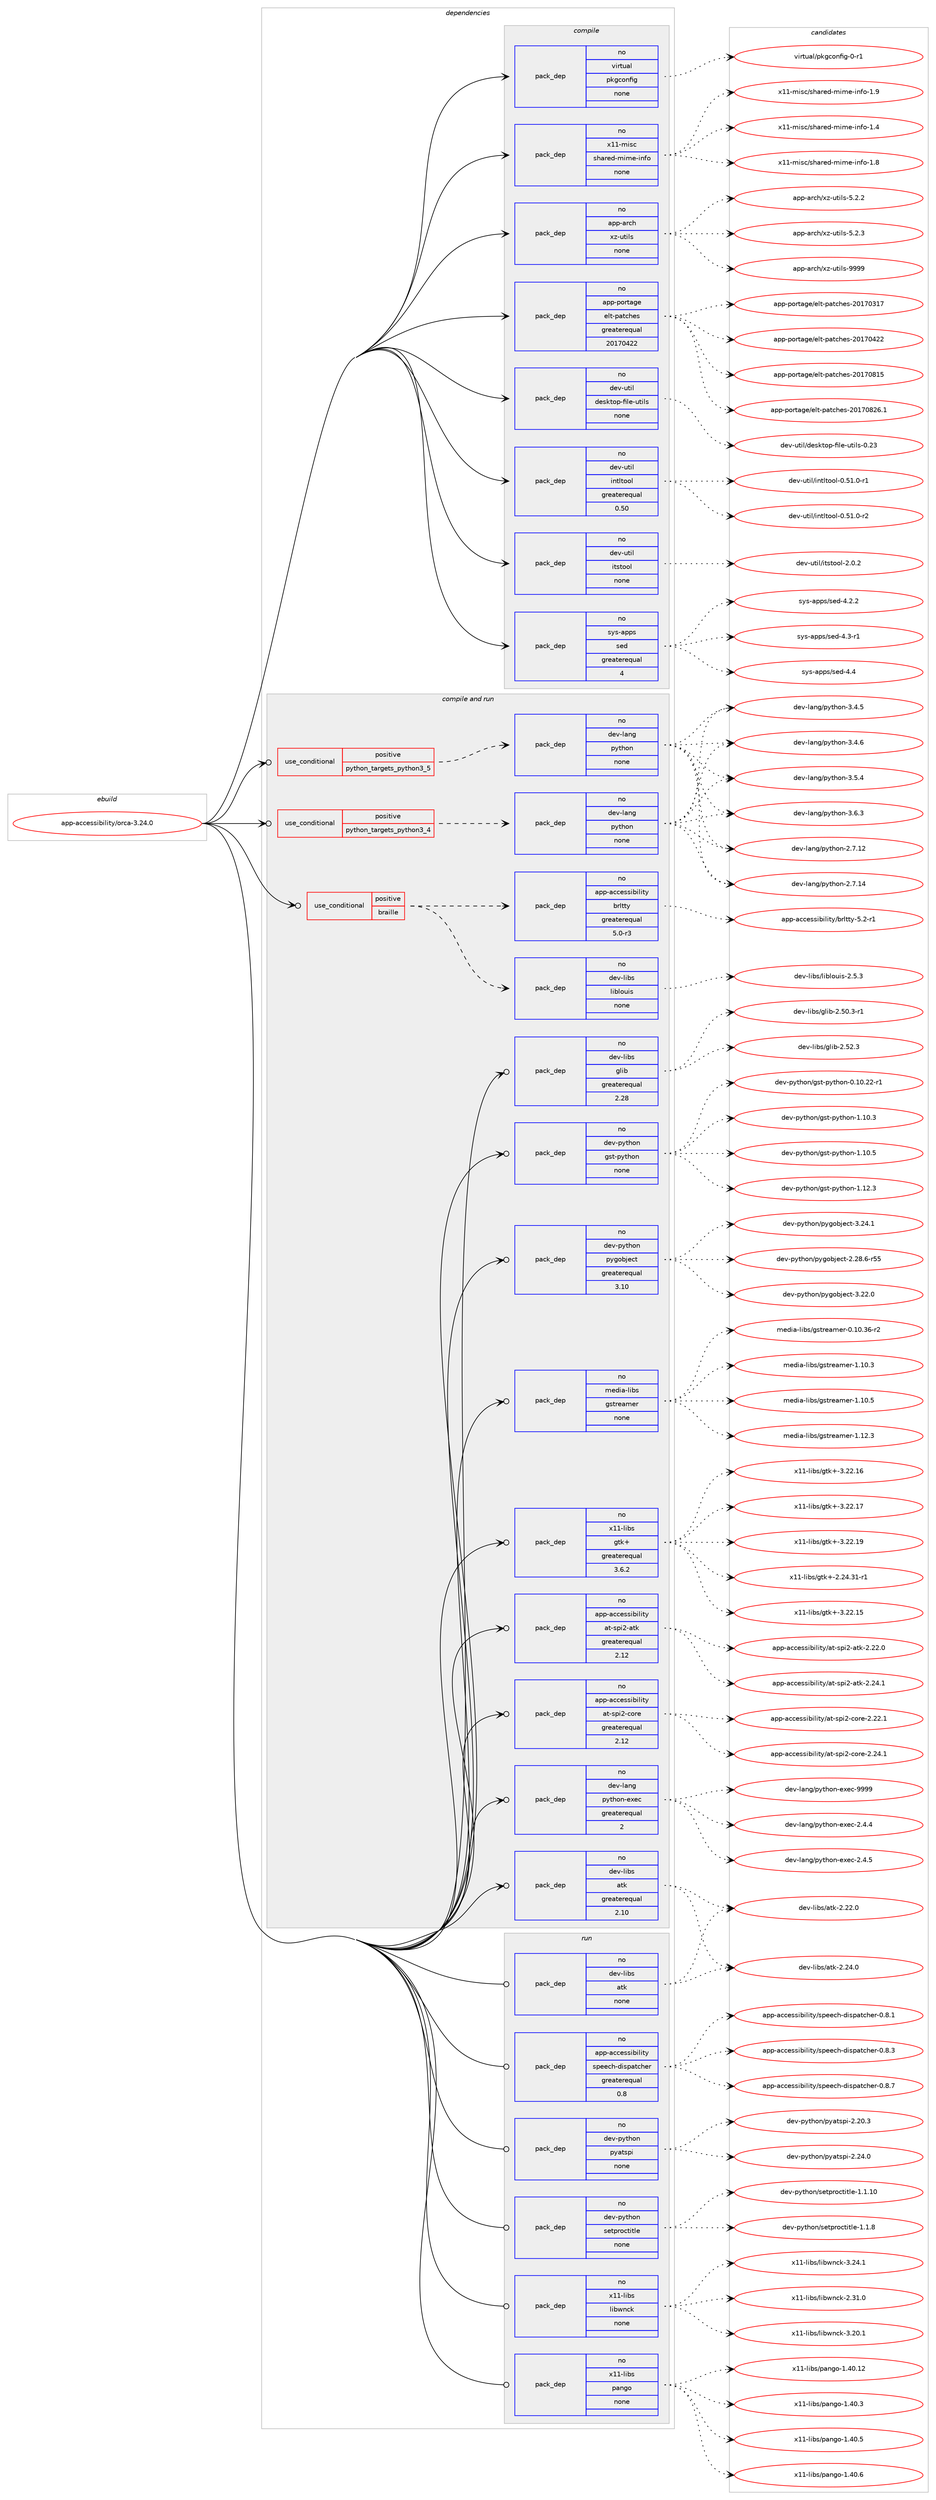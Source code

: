 digraph prolog {

# *************
# Graph options
# *************

newrank=true;
concentrate=true;
compound=true;
graph [rankdir=LR,fontname=Helvetica,fontsize=10,ranksep=1.5];#, ranksep=2.5, nodesep=0.2];
edge  [arrowhead=vee];
node  [fontname=Helvetica,fontsize=10];

# **********
# The ebuild
# **********

subgraph cluster_leftcol {
color=gray;
rank=same;
label=<<i>ebuild</i>>;
id [label="app-accessibility/orca-3.24.0", color=red, width=4, href="../app-accessibility/orca-3.24.0.svg"];
}

# ****************
# The dependencies
# ****************

subgraph cluster_midcol {
color=gray;
label=<<i>dependencies</i>>;
subgraph cluster_compile {
fillcolor="#eeeeee";
style=filled;
label=<<i>compile</i>>;
subgraph pack275 {
dependency342 [label=<<TABLE BORDER="0" CELLBORDER="1" CELLSPACING="0" CELLPADDING="4" WIDTH="220"><TR><TD ROWSPAN="6" CELLPADDING="30">pack_dep</TD></TR><TR><TD WIDTH="110">no</TD></TR><TR><TD>app-arch</TD></TR><TR><TD>xz-utils</TD></TR><TR><TD>none</TD></TR><TR><TD></TD></TR></TABLE>>, shape=none, color=blue];
}
id:e -> dependency342:w [weight=20,style="solid",arrowhead="vee"];
subgraph pack276 {
dependency343 [label=<<TABLE BORDER="0" CELLBORDER="1" CELLSPACING="0" CELLPADDING="4" WIDTH="220"><TR><TD ROWSPAN="6" CELLPADDING="30">pack_dep</TD></TR><TR><TD WIDTH="110">no</TD></TR><TR><TD>app-portage</TD></TR><TR><TD>elt-patches</TD></TR><TR><TD>greaterequal</TD></TR><TR><TD>20170422</TD></TR></TABLE>>, shape=none, color=blue];
}
id:e -> dependency343:w [weight=20,style="solid",arrowhead="vee"];
subgraph pack277 {
dependency344 [label=<<TABLE BORDER="0" CELLBORDER="1" CELLSPACING="0" CELLPADDING="4" WIDTH="220"><TR><TD ROWSPAN="6" CELLPADDING="30">pack_dep</TD></TR><TR><TD WIDTH="110">no</TD></TR><TR><TD>dev-util</TD></TR><TR><TD>desktop-file-utils</TD></TR><TR><TD>none</TD></TR><TR><TD></TD></TR></TABLE>>, shape=none, color=blue];
}
id:e -> dependency344:w [weight=20,style="solid",arrowhead="vee"];
subgraph pack278 {
dependency345 [label=<<TABLE BORDER="0" CELLBORDER="1" CELLSPACING="0" CELLPADDING="4" WIDTH="220"><TR><TD ROWSPAN="6" CELLPADDING="30">pack_dep</TD></TR><TR><TD WIDTH="110">no</TD></TR><TR><TD>dev-util</TD></TR><TR><TD>intltool</TD></TR><TR><TD>greaterequal</TD></TR><TR><TD>0.50</TD></TR></TABLE>>, shape=none, color=blue];
}
id:e -> dependency345:w [weight=20,style="solid",arrowhead="vee"];
subgraph pack279 {
dependency346 [label=<<TABLE BORDER="0" CELLBORDER="1" CELLSPACING="0" CELLPADDING="4" WIDTH="220"><TR><TD ROWSPAN="6" CELLPADDING="30">pack_dep</TD></TR><TR><TD WIDTH="110">no</TD></TR><TR><TD>dev-util</TD></TR><TR><TD>itstool</TD></TR><TR><TD>none</TD></TR><TR><TD></TD></TR></TABLE>>, shape=none, color=blue];
}
id:e -> dependency346:w [weight=20,style="solid",arrowhead="vee"];
subgraph pack280 {
dependency347 [label=<<TABLE BORDER="0" CELLBORDER="1" CELLSPACING="0" CELLPADDING="4" WIDTH="220"><TR><TD ROWSPAN="6" CELLPADDING="30">pack_dep</TD></TR><TR><TD WIDTH="110">no</TD></TR><TR><TD>sys-apps</TD></TR><TR><TD>sed</TD></TR><TR><TD>greaterequal</TD></TR><TR><TD>4</TD></TR></TABLE>>, shape=none, color=blue];
}
id:e -> dependency347:w [weight=20,style="solid",arrowhead="vee"];
subgraph pack281 {
dependency348 [label=<<TABLE BORDER="0" CELLBORDER="1" CELLSPACING="0" CELLPADDING="4" WIDTH="220"><TR><TD ROWSPAN="6" CELLPADDING="30">pack_dep</TD></TR><TR><TD WIDTH="110">no</TD></TR><TR><TD>virtual</TD></TR><TR><TD>pkgconfig</TD></TR><TR><TD>none</TD></TR><TR><TD></TD></TR></TABLE>>, shape=none, color=blue];
}
id:e -> dependency348:w [weight=20,style="solid",arrowhead="vee"];
subgraph pack282 {
dependency349 [label=<<TABLE BORDER="0" CELLBORDER="1" CELLSPACING="0" CELLPADDING="4" WIDTH="220"><TR><TD ROWSPAN="6" CELLPADDING="30">pack_dep</TD></TR><TR><TD WIDTH="110">no</TD></TR><TR><TD>x11-misc</TD></TR><TR><TD>shared-mime-info</TD></TR><TR><TD>none</TD></TR><TR><TD></TD></TR></TABLE>>, shape=none, color=blue];
}
id:e -> dependency349:w [weight=20,style="solid",arrowhead="vee"];
}
subgraph cluster_compileandrun {
fillcolor="#eeeeee";
style=filled;
label=<<i>compile and run</i>>;
subgraph cond61 {
dependency350 [label=<<TABLE BORDER="0" CELLBORDER="1" CELLSPACING="0" CELLPADDING="4"><TR><TD ROWSPAN="3" CELLPADDING="10">use_conditional</TD></TR><TR><TD>positive</TD></TR><TR><TD>braille</TD></TR></TABLE>>, shape=none, color=red];
subgraph pack283 {
dependency351 [label=<<TABLE BORDER="0" CELLBORDER="1" CELLSPACING="0" CELLPADDING="4" WIDTH="220"><TR><TD ROWSPAN="6" CELLPADDING="30">pack_dep</TD></TR><TR><TD WIDTH="110">no</TD></TR><TR><TD>app-accessibility</TD></TR><TR><TD>brltty</TD></TR><TR><TD>greaterequal</TD></TR><TR><TD>5.0-r3</TD></TR></TABLE>>, shape=none, color=blue];
}
dependency350:e -> dependency351:w [weight=20,style="dashed",arrowhead="vee"];
subgraph pack284 {
dependency352 [label=<<TABLE BORDER="0" CELLBORDER="1" CELLSPACING="0" CELLPADDING="4" WIDTH="220"><TR><TD ROWSPAN="6" CELLPADDING="30">pack_dep</TD></TR><TR><TD WIDTH="110">no</TD></TR><TR><TD>dev-libs</TD></TR><TR><TD>liblouis</TD></TR><TR><TD>none</TD></TR><TR><TD></TD></TR></TABLE>>, shape=none, color=blue];
}
dependency350:e -> dependency352:w [weight=20,style="dashed",arrowhead="vee"];
}
id:e -> dependency350:w [weight=20,style="solid",arrowhead="odotvee"];
subgraph cond62 {
dependency353 [label=<<TABLE BORDER="0" CELLBORDER="1" CELLSPACING="0" CELLPADDING="4"><TR><TD ROWSPAN="3" CELLPADDING="10">use_conditional</TD></TR><TR><TD>positive</TD></TR><TR><TD>python_targets_python3_4</TD></TR></TABLE>>, shape=none, color=red];
subgraph pack285 {
dependency354 [label=<<TABLE BORDER="0" CELLBORDER="1" CELLSPACING="0" CELLPADDING="4" WIDTH="220"><TR><TD ROWSPAN="6" CELLPADDING="30">pack_dep</TD></TR><TR><TD WIDTH="110">no</TD></TR><TR><TD>dev-lang</TD></TR><TR><TD>python</TD></TR><TR><TD>none</TD></TR><TR><TD></TD></TR></TABLE>>, shape=none, color=blue];
}
dependency353:e -> dependency354:w [weight=20,style="dashed",arrowhead="vee"];
}
id:e -> dependency353:w [weight=20,style="solid",arrowhead="odotvee"];
subgraph cond63 {
dependency355 [label=<<TABLE BORDER="0" CELLBORDER="1" CELLSPACING="0" CELLPADDING="4"><TR><TD ROWSPAN="3" CELLPADDING="10">use_conditional</TD></TR><TR><TD>positive</TD></TR><TR><TD>python_targets_python3_5</TD></TR></TABLE>>, shape=none, color=red];
subgraph pack286 {
dependency356 [label=<<TABLE BORDER="0" CELLBORDER="1" CELLSPACING="0" CELLPADDING="4" WIDTH="220"><TR><TD ROWSPAN="6" CELLPADDING="30">pack_dep</TD></TR><TR><TD WIDTH="110">no</TD></TR><TR><TD>dev-lang</TD></TR><TR><TD>python</TD></TR><TR><TD>none</TD></TR><TR><TD></TD></TR></TABLE>>, shape=none, color=blue];
}
dependency355:e -> dependency356:w [weight=20,style="dashed",arrowhead="vee"];
}
id:e -> dependency355:w [weight=20,style="solid",arrowhead="odotvee"];
subgraph pack287 {
dependency357 [label=<<TABLE BORDER="0" CELLBORDER="1" CELLSPACING="0" CELLPADDING="4" WIDTH="220"><TR><TD ROWSPAN="6" CELLPADDING="30">pack_dep</TD></TR><TR><TD WIDTH="110">no</TD></TR><TR><TD>app-accessibility</TD></TR><TR><TD>at-spi2-atk</TD></TR><TR><TD>greaterequal</TD></TR><TR><TD>2.12</TD></TR></TABLE>>, shape=none, color=blue];
}
id:e -> dependency357:w [weight=20,style="solid",arrowhead="odotvee"];
subgraph pack288 {
dependency358 [label=<<TABLE BORDER="0" CELLBORDER="1" CELLSPACING="0" CELLPADDING="4" WIDTH="220"><TR><TD ROWSPAN="6" CELLPADDING="30">pack_dep</TD></TR><TR><TD WIDTH="110">no</TD></TR><TR><TD>app-accessibility</TD></TR><TR><TD>at-spi2-core</TD></TR><TR><TD>greaterequal</TD></TR><TR><TD>2.12</TD></TR></TABLE>>, shape=none, color=blue];
}
id:e -> dependency358:w [weight=20,style="solid",arrowhead="odotvee"];
subgraph pack289 {
dependency359 [label=<<TABLE BORDER="0" CELLBORDER="1" CELLSPACING="0" CELLPADDING="4" WIDTH="220"><TR><TD ROWSPAN="6" CELLPADDING="30">pack_dep</TD></TR><TR><TD WIDTH="110">no</TD></TR><TR><TD>dev-lang</TD></TR><TR><TD>python-exec</TD></TR><TR><TD>greaterequal</TD></TR><TR><TD>2</TD></TR></TABLE>>, shape=none, color=blue];
}
id:e -> dependency359:w [weight=20,style="solid",arrowhead="odotvee"];
subgraph pack290 {
dependency360 [label=<<TABLE BORDER="0" CELLBORDER="1" CELLSPACING="0" CELLPADDING="4" WIDTH="220"><TR><TD ROWSPAN="6" CELLPADDING="30">pack_dep</TD></TR><TR><TD WIDTH="110">no</TD></TR><TR><TD>dev-libs</TD></TR><TR><TD>atk</TD></TR><TR><TD>greaterequal</TD></TR><TR><TD>2.10</TD></TR></TABLE>>, shape=none, color=blue];
}
id:e -> dependency360:w [weight=20,style="solid",arrowhead="odotvee"];
subgraph pack291 {
dependency361 [label=<<TABLE BORDER="0" CELLBORDER="1" CELLSPACING="0" CELLPADDING="4" WIDTH="220"><TR><TD ROWSPAN="6" CELLPADDING="30">pack_dep</TD></TR><TR><TD WIDTH="110">no</TD></TR><TR><TD>dev-libs</TD></TR><TR><TD>glib</TD></TR><TR><TD>greaterequal</TD></TR><TR><TD>2.28</TD></TR></TABLE>>, shape=none, color=blue];
}
id:e -> dependency361:w [weight=20,style="solid",arrowhead="odotvee"];
subgraph pack292 {
dependency362 [label=<<TABLE BORDER="0" CELLBORDER="1" CELLSPACING="0" CELLPADDING="4" WIDTH="220"><TR><TD ROWSPAN="6" CELLPADDING="30">pack_dep</TD></TR><TR><TD WIDTH="110">no</TD></TR><TR><TD>dev-python</TD></TR><TR><TD>gst-python</TD></TR><TR><TD>none</TD></TR><TR><TD></TD></TR></TABLE>>, shape=none, color=blue];
}
id:e -> dependency362:w [weight=20,style="solid",arrowhead="odotvee"];
subgraph pack293 {
dependency363 [label=<<TABLE BORDER="0" CELLBORDER="1" CELLSPACING="0" CELLPADDING="4" WIDTH="220"><TR><TD ROWSPAN="6" CELLPADDING="30">pack_dep</TD></TR><TR><TD WIDTH="110">no</TD></TR><TR><TD>dev-python</TD></TR><TR><TD>pygobject</TD></TR><TR><TD>greaterequal</TD></TR><TR><TD>3.10</TD></TR></TABLE>>, shape=none, color=blue];
}
id:e -> dependency363:w [weight=20,style="solid",arrowhead="odotvee"];
subgraph pack294 {
dependency364 [label=<<TABLE BORDER="0" CELLBORDER="1" CELLSPACING="0" CELLPADDING="4" WIDTH="220"><TR><TD ROWSPAN="6" CELLPADDING="30">pack_dep</TD></TR><TR><TD WIDTH="110">no</TD></TR><TR><TD>media-libs</TD></TR><TR><TD>gstreamer</TD></TR><TR><TD>none</TD></TR><TR><TD></TD></TR></TABLE>>, shape=none, color=blue];
}
id:e -> dependency364:w [weight=20,style="solid",arrowhead="odotvee"];
subgraph pack295 {
dependency365 [label=<<TABLE BORDER="0" CELLBORDER="1" CELLSPACING="0" CELLPADDING="4" WIDTH="220"><TR><TD ROWSPAN="6" CELLPADDING="30">pack_dep</TD></TR><TR><TD WIDTH="110">no</TD></TR><TR><TD>x11-libs</TD></TR><TR><TD>gtk+</TD></TR><TR><TD>greaterequal</TD></TR><TR><TD>3.6.2</TD></TR></TABLE>>, shape=none, color=blue];
}
id:e -> dependency365:w [weight=20,style="solid",arrowhead="odotvee"];
}
subgraph cluster_run {
fillcolor="#eeeeee";
style=filled;
label=<<i>run</i>>;
subgraph pack296 {
dependency366 [label=<<TABLE BORDER="0" CELLBORDER="1" CELLSPACING="0" CELLPADDING="4" WIDTH="220"><TR><TD ROWSPAN="6" CELLPADDING="30">pack_dep</TD></TR><TR><TD WIDTH="110">no</TD></TR><TR><TD>app-accessibility</TD></TR><TR><TD>speech-dispatcher</TD></TR><TR><TD>greaterequal</TD></TR><TR><TD>0.8</TD></TR></TABLE>>, shape=none, color=blue];
}
id:e -> dependency366:w [weight=20,style="solid",arrowhead="odot"];
subgraph pack297 {
dependency367 [label=<<TABLE BORDER="0" CELLBORDER="1" CELLSPACING="0" CELLPADDING="4" WIDTH="220"><TR><TD ROWSPAN="6" CELLPADDING="30">pack_dep</TD></TR><TR><TD WIDTH="110">no</TD></TR><TR><TD>dev-libs</TD></TR><TR><TD>atk</TD></TR><TR><TD>none</TD></TR><TR><TD></TD></TR></TABLE>>, shape=none, color=blue];
}
id:e -> dependency367:w [weight=20,style="solid",arrowhead="odot"];
subgraph pack298 {
dependency368 [label=<<TABLE BORDER="0" CELLBORDER="1" CELLSPACING="0" CELLPADDING="4" WIDTH="220"><TR><TD ROWSPAN="6" CELLPADDING="30">pack_dep</TD></TR><TR><TD WIDTH="110">no</TD></TR><TR><TD>dev-python</TD></TR><TR><TD>pyatspi</TD></TR><TR><TD>none</TD></TR><TR><TD></TD></TR></TABLE>>, shape=none, color=blue];
}
id:e -> dependency368:w [weight=20,style="solid",arrowhead="odot"];
subgraph pack299 {
dependency369 [label=<<TABLE BORDER="0" CELLBORDER="1" CELLSPACING="0" CELLPADDING="4" WIDTH="220"><TR><TD ROWSPAN="6" CELLPADDING="30">pack_dep</TD></TR><TR><TD WIDTH="110">no</TD></TR><TR><TD>dev-python</TD></TR><TR><TD>setproctitle</TD></TR><TR><TD>none</TD></TR><TR><TD></TD></TR></TABLE>>, shape=none, color=blue];
}
id:e -> dependency369:w [weight=20,style="solid",arrowhead="odot"];
subgraph pack300 {
dependency370 [label=<<TABLE BORDER="0" CELLBORDER="1" CELLSPACING="0" CELLPADDING="4" WIDTH="220"><TR><TD ROWSPAN="6" CELLPADDING="30">pack_dep</TD></TR><TR><TD WIDTH="110">no</TD></TR><TR><TD>x11-libs</TD></TR><TR><TD>libwnck</TD></TR><TR><TD>none</TD></TR><TR><TD></TD></TR></TABLE>>, shape=none, color=blue];
}
id:e -> dependency370:w [weight=20,style="solid",arrowhead="odot"];
subgraph pack301 {
dependency371 [label=<<TABLE BORDER="0" CELLBORDER="1" CELLSPACING="0" CELLPADDING="4" WIDTH="220"><TR><TD ROWSPAN="6" CELLPADDING="30">pack_dep</TD></TR><TR><TD WIDTH="110">no</TD></TR><TR><TD>x11-libs</TD></TR><TR><TD>pango</TD></TR><TR><TD>none</TD></TR><TR><TD></TD></TR></TABLE>>, shape=none, color=blue];
}
id:e -> dependency371:w [weight=20,style="solid",arrowhead="odot"];
}
}

# **************
# The candidates
# **************

subgraph cluster_choices {
rank=same;
color=gray;
label=<<i>candidates</i>>;

subgraph choice275 {
color=black;
nodesep=1;
choice971121124597114991044712012245117116105108115455346504650 [label="app-arch/xz-utils-5.2.2", color=red, width=4,href="../app-arch/xz-utils-5.2.2.svg"];
choice971121124597114991044712012245117116105108115455346504651 [label="app-arch/xz-utils-5.2.3", color=red, width=4,href="../app-arch/xz-utils-5.2.3.svg"];
choice9711211245971149910447120122451171161051081154557575757 [label="app-arch/xz-utils-9999", color=red, width=4,href="../app-arch/xz-utils-9999.svg"];
dependency342:e -> choice971121124597114991044712012245117116105108115455346504650:w [style=dotted,weight="100"];
dependency342:e -> choice971121124597114991044712012245117116105108115455346504651:w [style=dotted,weight="100"];
dependency342:e -> choice9711211245971149910447120122451171161051081154557575757:w [style=dotted,weight="100"];
}
subgraph choice276 {
color=black;
nodesep=1;
choice97112112451121111141169710310147101108116451129711699104101115455048495548514955 [label="app-portage/elt-patches-20170317", color=red, width=4,href="../app-portage/elt-patches-20170317.svg"];
choice97112112451121111141169710310147101108116451129711699104101115455048495548525050 [label="app-portage/elt-patches-20170422", color=red, width=4,href="../app-portage/elt-patches-20170422.svg"];
choice97112112451121111141169710310147101108116451129711699104101115455048495548564953 [label="app-portage/elt-patches-20170815", color=red, width=4,href="../app-portage/elt-patches-20170815.svg"];
choice971121124511211111411697103101471011081164511297116991041011154550484955485650544649 [label="app-portage/elt-patches-20170826.1", color=red, width=4,href="../app-portage/elt-patches-20170826.1.svg"];
dependency343:e -> choice97112112451121111141169710310147101108116451129711699104101115455048495548514955:w [style=dotted,weight="100"];
dependency343:e -> choice97112112451121111141169710310147101108116451129711699104101115455048495548525050:w [style=dotted,weight="100"];
dependency343:e -> choice97112112451121111141169710310147101108116451129711699104101115455048495548564953:w [style=dotted,weight="100"];
dependency343:e -> choice971121124511211111411697103101471011081164511297116991041011154550484955485650544649:w [style=dotted,weight="100"];
}
subgraph choice277 {
color=black;
nodesep=1;
choice100101118451171161051084710010111510711611111245102105108101451171161051081154548465051 [label="dev-util/desktop-file-utils-0.23", color=red, width=4,href="../dev-util/desktop-file-utils-0.23.svg"];
dependency344:e -> choice100101118451171161051084710010111510711611111245102105108101451171161051081154548465051:w [style=dotted,weight="100"];
}
subgraph choice278 {
color=black;
nodesep=1;
choice1001011184511711610510847105110116108116111111108454846534946484511449 [label="dev-util/intltool-0.51.0-r1", color=red, width=4,href="../dev-util/intltool-0.51.0-r1.svg"];
choice1001011184511711610510847105110116108116111111108454846534946484511450 [label="dev-util/intltool-0.51.0-r2", color=red, width=4,href="../dev-util/intltool-0.51.0-r2.svg"];
dependency345:e -> choice1001011184511711610510847105110116108116111111108454846534946484511449:w [style=dotted,weight="100"];
dependency345:e -> choice1001011184511711610510847105110116108116111111108454846534946484511450:w [style=dotted,weight="100"];
}
subgraph choice279 {
color=black;
nodesep=1;
choice1001011184511711610510847105116115116111111108455046484650 [label="dev-util/itstool-2.0.2", color=red, width=4,href="../dev-util/itstool-2.0.2.svg"];
dependency346:e -> choice1001011184511711610510847105116115116111111108455046484650:w [style=dotted,weight="100"];
}
subgraph choice280 {
color=black;
nodesep=1;
choice115121115459711211211547115101100455246504650 [label="sys-apps/sed-4.2.2", color=red, width=4,href="../sys-apps/sed-4.2.2.svg"];
choice115121115459711211211547115101100455246514511449 [label="sys-apps/sed-4.3-r1", color=red, width=4,href="../sys-apps/sed-4.3-r1.svg"];
choice11512111545971121121154711510110045524652 [label="sys-apps/sed-4.4", color=red, width=4,href="../sys-apps/sed-4.4.svg"];
dependency347:e -> choice115121115459711211211547115101100455246504650:w [style=dotted,weight="100"];
dependency347:e -> choice115121115459711211211547115101100455246514511449:w [style=dotted,weight="100"];
dependency347:e -> choice11512111545971121121154711510110045524652:w [style=dotted,weight="100"];
}
subgraph choice281 {
color=black;
nodesep=1;
choice11810511411611797108471121071039911111010210510345484511449 [label="virtual/pkgconfig-0-r1", color=red, width=4,href="../virtual/pkgconfig-0-r1.svg"];
dependency348:e -> choice11810511411611797108471121071039911111010210510345484511449:w [style=dotted,weight="100"];
}
subgraph choice282 {
color=black;
nodesep=1;
choice120494945109105115994711510497114101100451091051091014510511010211145494652 [label="x11-misc/shared-mime-info-1.4", color=red, width=4,href="../x11-misc/shared-mime-info-1.4.svg"];
choice120494945109105115994711510497114101100451091051091014510511010211145494656 [label="x11-misc/shared-mime-info-1.8", color=red, width=4,href="../x11-misc/shared-mime-info-1.8.svg"];
choice120494945109105115994711510497114101100451091051091014510511010211145494657 [label="x11-misc/shared-mime-info-1.9", color=red, width=4,href="../x11-misc/shared-mime-info-1.9.svg"];
dependency349:e -> choice120494945109105115994711510497114101100451091051091014510511010211145494652:w [style=dotted,weight="100"];
dependency349:e -> choice120494945109105115994711510497114101100451091051091014510511010211145494656:w [style=dotted,weight="100"];
dependency349:e -> choice120494945109105115994711510497114101100451091051091014510511010211145494657:w [style=dotted,weight="100"];
}
subgraph choice283 {
color=black;
nodesep=1;
choice9711211245979999101115115105981051081051161214798114108116116121455346504511449 [label="app-accessibility/brltty-5.2-r1", color=red, width=4,href="../app-accessibility/brltty-5.2-r1.svg"];
dependency351:e -> choice9711211245979999101115115105981051081051161214798114108116116121455346504511449:w [style=dotted,weight="100"];
}
subgraph choice284 {
color=black;
nodesep=1;
choice10010111845108105981154710810598108111117105115455046534651 [label="dev-libs/liblouis-2.5.3", color=red, width=4,href="../dev-libs/liblouis-2.5.3.svg"];
dependency352:e -> choice10010111845108105981154710810598108111117105115455046534651:w [style=dotted,weight="100"];
}
subgraph choice285 {
color=black;
nodesep=1;
choice10010111845108971101034711212111610411111045504655464950 [label="dev-lang/python-2.7.12", color=red, width=4,href="../dev-lang/python-2.7.12.svg"];
choice10010111845108971101034711212111610411111045504655464952 [label="dev-lang/python-2.7.14", color=red, width=4,href="../dev-lang/python-2.7.14.svg"];
choice100101118451089711010347112121116104111110455146524653 [label="dev-lang/python-3.4.5", color=red, width=4,href="../dev-lang/python-3.4.5.svg"];
choice100101118451089711010347112121116104111110455146524654 [label="dev-lang/python-3.4.6", color=red, width=4,href="../dev-lang/python-3.4.6.svg"];
choice100101118451089711010347112121116104111110455146534652 [label="dev-lang/python-3.5.4", color=red, width=4,href="../dev-lang/python-3.5.4.svg"];
choice100101118451089711010347112121116104111110455146544651 [label="dev-lang/python-3.6.3", color=red, width=4,href="../dev-lang/python-3.6.3.svg"];
dependency354:e -> choice10010111845108971101034711212111610411111045504655464950:w [style=dotted,weight="100"];
dependency354:e -> choice10010111845108971101034711212111610411111045504655464952:w [style=dotted,weight="100"];
dependency354:e -> choice100101118451089711010347112121116104111110455146524653:w [style=dotted,weight="100"];
dependency354:e -> choice100101118451089711010347112121116104111110455146524654:w [style=dotted,weight="100"];
dependency354:e -> choice100101118451089711010347112121116104111110455146534652:w [style=dotted,weight="100"];
dependency354:e -> choice100101118451089711010347112121116104111110455146544651:w [style=dotted,weight="100"];
}
subgraph choice286 {
color=black;
nodesep=1;
choice10010111845108971101034711212111610411111045504655464950 [label="dev-lang/python-2.7.12", color=red, width=4,href="../dev-lang/python-2.7.12.svg"];
choice10010111845108971101034711212111610411111045504655464952 [label="dev-lang/python-2.7.14", color=red, width=4,href="../dev-lang/python-2.7.14.svg"];
choice100101118451089711010347112121116104111110455146524653 [label="dev-lang/python-3.4.5", color=red, width=4,href="../dev-lang/python-3.4.5.svg"];
choice100101118451089711010347112121116104111110455146524654 [label="dev-lang/python-3.4.6", color=red, width=4,href="../dev-lang/python-3.4.6.svg"];
choice100101118451089711010347112121116104111110455146534652 [label="dev-lang/python-3.5.4", color=red, width=4,href="../dev-lang/python-3.5.4.svg"];
choice100101118451089711010347112121116104111110455146544651 [label="dev-lang/python-3.6.3", color=red, width=4,href="../dev-lang/python-3.6.3.svg"];
dependency356:e -> choice10010111845108971101034711212111610411111045504655464950:w [style=dotted,weight="100"];
dependency356:e -> choice10010111845108971101034711212111610411111045504655464952:w [style=dotted,weight="100"];
dependency356:e -> choice100101118451089711010347112121116104111110455146524653:w [style=dotted,weight="100"];
dependency356:e -> choice100101118451089711010347112121116104111110455146524654:w [style=dotted,weight="100"];
dependency356:e -> choice100101118451089711010347112121116104111110455146534652:w [style=dotted,weight="100"];
dependency356:e -> choice100101118451089711010347112121116104111110455146544651:w [style=dotted,weight="100"];
}
subgraph choice287 {
color=black;
nodesep=1;
choice97112112459799991011151151059810510810511612147971164511511210550459711610745504650504648 [label="app-accessibility/at-spi2-atk-2.22.0", color=red, width=4,href="../app-accessibility/at-spi2-atk-2.22.0.svg"];
choice97112112459799991011151151059810510810511612147971164511511210550459711610745504650524649 [label="app-accessibility/at-spi2-atk-2.24.1", color=red, width=4,href="../app-accessibility/at-spi2-atk-2.24.1.svg"];
dependency357:e -> choice97112112459799991011151151059810510810511612147971164511511210550459711610745504650504648:w [style=dotted,weight="100"];
dependency357:e -> choice97112112459799991011151151059810510810511612147971164511511210550459711610745504650524649:w [style=dotted,weight="100"];
}
subgraph choice288 {
color=black;
nodesep=1;
choice97112112459799991011151151059810510810511612147971164511511210550459911111410145504650504649 [label="app-accessibility/at-spi2-core-2.22.1", color=red, width=4,href="../app-accessibility/at-spi2-core-2.22.1.svg"];
choice97112112459799991011151151059810510810511612147971164511511210550459911111410145504650524649 [label="app-accessibility/at-spi2-core-2.24.1", color=red, width=4,href="../app-accessibility/at-spi2-core-2.24.1.svg"];
dependency358:e -> choice97112112459799991011151151059810510810511612147971164511511210550459911111410145504650504649:w [style=dotted,weight="100"];
dependency358:e -> choice97112112459799991011151151059810510810511612147971164511511210550459911111410145504650524649:w [style=dotted,weight="100"];
}
subgraph choice289 {
color=black;
nodesep=1;
choice1001011184510897110103471121211161041111104510112010199455046524652 [label="dev-lang/python-exec-2.4.4", color=red, width=4,href="../dev-lang/python-exec-2.4.4.svg"];
choice1001011184510897110103471121211161041111104510112010199455046524653 [label="dev-lang/python-exec-2.4.5", color=red, width=4,href="../dev-lang/python-exec-2.4.5.svg"];
choice10010111845108971101034711212111610411111045101120101994557575757 [label="dev-lang/python-exec-9999", color=red, width=4,href="../dev-lang/python-exec-9999.svg"];
dependency359:e -> choice1001011184510897110103471121211161041111104510112010199455046524652:w [style=dotted,weight="100"];
dependency359:e -> choice1001011184510897110103471121211161041111104510112010199455046524653:w [style=dotted,weight="100"];
dependency359:e -> choice10010111845108971101034711212111610411111045101120101994557575757:w [style=dotted,weight="100"];
}
subgraph choice290 {
color=black;
nodesep=1;
choice1001011184510810598115479711610745504650504648 [label="dev-libs/atk-2.22.0", color=red, width=4,href="../dev-libs/atk-2.22.0.svg"];
choice1001011184510810598115479711610745504650524648 [label="dev-libs/atk-2.24.0", color=red, width=4,href="../dev-libs/atk-2.24.0.svg"];
dependency360:e -> choice1001011184510810598115479711610745504650504648:w [style=dotted,weight="100"];
dependency360:e -> choice1001011184510810598115479711610745504650524648:w [style=dotted,weight="100"];
}
subgraph choice291 {
color=black;
nodesep=1;
choice10010111845108105981154710310810598455046534846514511449 [label="dev-libs/glib-2.50.3-r1", color=red, width=4,href="../dev-libs/glib-2.50.3-r1.svg"];
choice1001011184510810598115471031081059845504653504651 [label="dev-libs/glib-2.52.3", color=red, width=4,href="../dev-libs/glib-2.52.3.svg"];
dependency361:e -> choice10010111845108105981154710310810598455046534846514511449:w [style=dotted,weight="100"];
dependency361:e -> choice1001011184510810598115471031081059845504653504651:w [style=dotted,weight="100"];
}
subgraph choice292 {
color=black;
nodesep=1;
choice10010111845112121116104111110471031151164511212111610411111045484649484650504511449 [label="dev-python/gst-python-0.10.22-r1", color=red, width=4,href="../dev-python/gst-python-0.10.22-r1.svg"];
choice10010111845112121116104111110471031151164511212111610411111045494649484651 [label="dev-python/gst-python-1.10.3", color=red, width=4,href="../dev-python/gst-python-1.10.3.svg"];
choice10010111845112121116104111110471031151164511212111610411111045494649484653 [label="dev-python/gst-python-1.10.5", color=red, width=4,href="../dev-python/gst-python-1.10.5.svg"];
choice10010111845112121116104111110471031151164511212111610411111045494649504651 [label="dev-python/gst-python-1.12.3", color=red, width=4,href="../dev-python/gst-python-1.12.3.svg"];
dependency362:e -> choice10010111845112121116104111110471031151164511212111610411111045484649484650504511449:w [style=dotted,weight="100"];
dependency362:e -> choice10010111845112121116104111110471031151164511212111610411111045494649484651:w [style=dotted,weight="100"];
dependency362:e -> choice10010111845112121116104111110471031151164511212111610411111045494649484653:w [style=dotted,weight="100"];
dependency362:e -> choice10010111845112121116104111110471031151164511212111610411111045494649504651:w [style=dotted,weight="100"];
}
subgraph choice293 {
color=black;
nodesep=1;
choice1001011184511212111610411111047112121103111981061019911645504650564654451145353 [label="dev-python/pygobject-2.28.6-r55", color=red, width=4,href="../dev-python/pygobject-2.28.6-r55.svg"];
choice1001011184511212111610411111047112121103111981061019911645514650504648 [label="dev-python/pygobject-3.22.0", color=red, width=4,href="../dev-python/pygobject-3.22.0.svg"];
choice1001011184511212111610411111047112121103111981061019911645514650524649 [label="dev-python/pygobject-3.24.1", color=red, width=4,href="../dev-python/pygobject-3.24.1.svg"];
dependency363:e -> choice1001011184511212111610411111047112121103111981061019911645504650564654451145353:w [style=dotted,weight="100"];
dependency363:e -> choice1001011184511212111610411111047112121103111981061019911645514650504648:w [style=dotted,weight="100"];
dependency363:e -> choice1001011184511212111610411111047112121103111981061019911645514650524649:w [style=dotted,weight="100"];
}
subgraph choice294 {
color=black;
nodesep=1;
choice109101100105974510810598115471031151161141019710910111445484649484651544511450 [label="media-libs/gstreamer-0.10.36-r2", color=red, width=4,href="../media-libs/gstreamer-0.10.36-r2.svg"];
choice109101100105974510810598115471031151161141019710910111445494649484651 [label="media-libs/gstreamer-1.10.3", color=red, width=4,href="../media-libs/gstreamer-1.10.3.svg"];
choice109101100105974510810598115471031151161141019710910111445494649484653 [label="media-libs/gstreamer-1.10.5", color=red, width=4,href="../media-libs/gstreamer-1.10.5.svg"];
choice109101100105974510810598115471031151161141019710910111445494649504651 [label="media-libs/gstreamer-1.12.3", color=red, width=4,href="../media-libs/gstreamer-1.12.3.svg"];
dependency364:e -> choice109101100105974510810598115471031151161141019710910111445484649484651544511450:w [style=dotted,weight="100"];
dependency364:e -> choice109101100105974510810598115471031151161141019710910111445494649484651:w [style=dotted,weight="100"];
dependency364:e -> choice109101100105974510810598115471031151161141019710910111445494649484653:w [style=dotted,weight="100"];
dependency364:e -> choice109101100105974510810598115471031151161141019710910111445494649504651:w [style=dotted,weight="100"];
}
subgraph choice295 {
color=black;
nodesep=1;
choice12049494510810598115471031161074345504650524651494511449 [label="x11-libs/gtk+-2.24.31-r1", color=red, width=4,href="../x11-libs/gtk+-2.24.31-r1.svg"];
choice1204949451081059811547103116107434551465050464953 [label="x11-libs/gtk+-3.22.15", color=red, width=4,href="../x11-libs/gtk+-3.22.15.svg"];
choice1204949451081059811547103116107434551465050464954 [label="x11-libs/gtk+-3.22.16", color=red, width=4,href="../x11-libs/gtk+-3.22.16.svg"];
choice1204949451081059811547103116107434551465050464955 [label="x11-libs/gtk+-3.22.17", color=red, width=4,href="../x11-libs/gtk+-3.22.17.svg"];
choice1204949451081059811547103116107434551465050464957 [label="x11-libs/gtk+-3.22.19", color=red, width=4,href="../x11-libs/gtk+-3.22.19.svg"];
dependency365:e -> choice12049494510810598115471031161074345504650524651494511449:w [style=dotted,weight="100"];
dependency365:e -> choice1204949451081059811547103116107434551465050464953:w [style=dotted,weight="100"];
dependency365:e -> choice1204949451081059811547103116107434551465050464954:w [style=dotted,weight="100"];
dependency365:e -> choice1204949451081059811547103116107434551465050464955:w [style=dotted,weight="100"];
dependency365:e -> choice1204949451081059811547103116107434551465050464957:w [style=dotted,weight="100"];
}
subgraph choice296 {
color=black;
nodesep=1;
choice9711211245979999101115115105981051081051161214711511210110199104451001051151129711699104101114454846564649 [label="app-accessibility/speech-dispatcher-0.8.1", color=red, width=4,href="../app-accessibility/speech-dispatcher-0.8.1.svg"];
choice9711211245979999101115115105981051081051161214711511210110199104451001051151129711699104101114454846564651 [label="app-accessibility/speech-dispatcher-0.8.3", color=red, width=4,href="../app-accessibility/speech-dispatcher-0.8.3.svg"];
choice9711211245979999101115115105981051081051161214711511210110199104451001051151129711699104101114454846564655 [label="app-accessibility/speech-dispatcher-0.8.7", color=red, width=4,href="../app-accessibility/speech-dispatcher-0.8.7.svg"];
dependency366:e -> choice9711211245979999101115115105981051081051161214711511210110199104451001051151129711699104101114454846564649:w [style=dotted,weight="100"];
dependency366:e -> choice9711211245979999101115115105981051081051161214711511210110199104451001051151129711699104101114454846564651:w [style=dotted,weight="100"];
dependency366:e -> choice9711211245979999101115115105981051081051161214711511210110199104451001051151129711699104101114454846564655:w [style=dotted,weight="100"];
}
subgraph choice297 {
color=black;
nodesep=1;
choice1001011184510810598115479711610745504650504648 [label="dev-libs/atk-2.22.0", color=red, width=4,href="../dev-libs/atk-2.22.0.svg"];
choice1001011184510810598115479711610745504650524648 [label="dev-libs/atk-2.24.0", color=red, width=4,href="../dev-libs/atk-2.24.0.svg"];
dependency367:e -> choice1001011184510810598115479711610745504650504648:w [style=dotted,weight="100"];
dependency367:e -> choice1001011184510810598115479711610745504650524648:w [style=dotted,weight="100"];
}
subgraph choice298 {
color=black;
nodesep=1;
choice10010111845112121116104111110471121219711611511210545504650484651 [label="dev-python/pyatspi-2.20.3", color=red, width=4,href="../dev-python/pyatspi-2.20.3.svg"];
choice10010111845112121116104111110471121219711611511210545504650524648 [label="dev-python/pyatspi-2.24.0", color=red, width=4,href="../dev-python/pyatspi-2.24.0.svg"];
dependency368:e -> choice10010111845112121116104111110471121219711611511210545504650484651:w [style=dotted,weight="100"];
dependency368:e -> choice10010111845112121116104111110471121219711611511210545504650524648:w [style=dotted,weight="100"];
}
subgraph choice299 {
color=black;
nodesep=1;
choice10010111845112121116104111110471151011161121141119911610511610810145494649464948 [label="dev-python/setproctitle-1.1.10", color=red, width=4,href="../dev-python/setproctitle-1.1.10.svg"];
choice100101118451121211161041111104711510111611211411199116105116108101454946494656 [label="dev-python/setproctitle-1.1.8", color=red, width=4,href="../dev-python/setproctitle-1.1.8.svg"];
dependency369:e -> choice10010111845112121116104111110471151011161121141119911610511610810145494649464948:w [style=dotted,weight="100"];
dependency369:e -> choice100101118451121211161041111104711510111611211411199116105116108101454946494656:w [style=dotted,weight="100"];
}
subgraph choice300 {
color=black;
nodesep=1;
choice1204949451081059811547108105981191109910745504651494648 [label="x11-libs/libwnck-2.31.0", color=red, width=4,href="../x11-libs/libwnck-2.31.0.svg"];
choice1204949451081059811547108105981191109910745514650484649 [label="x11-libs/libwnck-3.20.1", color=red, width=4,href="../x11-libs/libwnck-3.20.1.svg"];
choice1204949451081059811547108105981191109910745514650524649 [label="x11-libs/libwnck-3.24.1", color=red, width=4,href="../x11-libs/libwnck-3.24.1.svg"];
dependency370:e -> choice1204949451081059811547108105981191109910745504651494648:w [style=dotted,weight="100"];
dependency370:e -> choice1204949451081059811547108105981191109910745514650484649:w [style=dotted,weight="100"];
dependency370:e -> choice1204949451081059811547108105981191109910745514650524649:w [style=dotted,weight="100"];
}
subgraph choice301 {
color=black;
nodesep=1;
choice1204949451081059811547112971101031114549465248464950 [label="x11-libs/pango-1.40.12", color=red, width=4,href="../x11-libs/pango-1.40.12.svg"];
choice12049494510810598115471129711010311145494652484651 [label="x11-libs/pango-1.40.3", color=red, width=4,href="../x11-libs/pango-1.40.3.svg"];
choice12049494510810598115471129711010311145494652484653 [label="x11-libs/pango-1.40.5", color=red, width=4,href="../x11-libs/pango-1.40.5.svg"];
choice12049494510810598115471129711010311145494652484654 [label="x11-libs/pango-1.40.6", color=red, width=4,href="../x11-libs/pango-1.40.6.svg"];
dependency371:e -> choice1204949451081059811547112971101031114549465248464950:w [style=dotted,weight="100"];
dependency371:e -> choice12049494510810598115471129711010311145494652484651:w [style=dotted,weight="100"];
dependency371:e -> choice12049494510810598115471129711010311145494652484653:w [style=dotted,weight="100"];
dependency371:e -> choice12049494510810598115471129711010311145494652484654:w [style=dotted,weight="100"];
}
}

}

